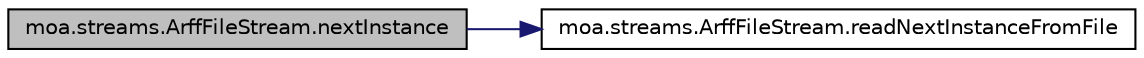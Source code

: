 digraph G
{
  edge [fontname="Helvetica",fontsize="10",labelfontname="Helvetica",labelfontsize="10"];
  node [fontname="Helvetica",fontsize="10",shape=record];
  rankdir=LR;
  Node1 [label="moa.streams.ArffFileStream.nextInstance",height=0.2,width=0.4,color="black", fillcolor="grey75", style="filled" fontcolor="black"];
  Node1 -> Node2 [color="midnightblue",fontsize="10",style="solid",fontname="Helvetica"];
  Node2 [label="moa.streams.ArffFileStream.readNextInstanceFromFile",height=0.2,width=0.4,color="black", fillcolor="white", style="filled",URL="$classmoa_1_1streams_1_1ArffFileStream.html#a920cbd4ee4d36db7855be786e18c75ed"];
}
